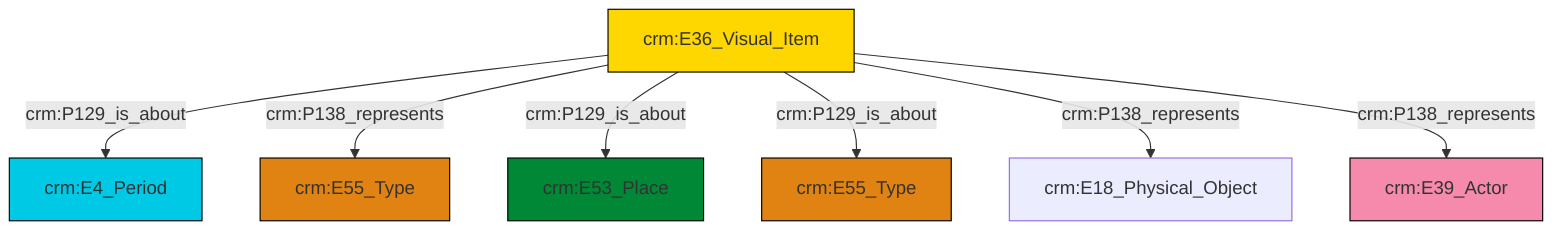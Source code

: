 graph TD
classDef Literal fill:#f2f2f2,stroke:#000000;
classDef CRM_Entity fill:#FFFFFF,stroke:#000000;
classDef Temporal_Entity fill:#00C9E6, stroke:#000000;
classDef Type fill:#E18312, stroke:#000000;
classDef Time-Span fill:#2C9C91, stroke:#000000;
classDef Appellation fill:#FFEB7F, stroke:#000000;
classDef Place fill:#008836, stroke:#000000;
classDef Persistent_Item fill:#B266B2, stroke:#000000;
classDef Conceptual_Object fill:#FFD700, stroke:#000000;
classDef Physical_Thing fill:#D2B48C, stroke:#000000;
classDef Actor fill:#f58aad, stroke:#000000;
classDef PC_Classes fill:#4ce600, stroke:#000000;
classDef Multi fill:#cccccc,stroke:#000000;

0["crm:E36_Visual_Item"]:::Conceptual_Object -->|crm:P129_is_about| 1["crm:E4_Period"]:::Temporal_Entity
0["crm:E36_Visual_Item"]:::Conceptual_Object -->|crm:P138_represents| 4["crm:E55_Type"]:::Type
0["crm:E36_Visual_Item"]:::Conceptual_Object -->|crm:P129_is_about| 5["crm:E53_Place"]:::Place
0["crm:E36_Visual_Item"]:::Conceptual_Object -->|crm:P129_is_about| 2["crm:E55_Type"]:::Type
0["crm:E36_Visual_Item"]:::Conceptual_Object -->|crm:P138_represents| 7["crm:E18_Physical_Object"]:::Default
0["crm:E36_Visual_Item"]:::Conceptual_Object -->|crm:P138_represents| 11["crm:E39_Actor"]:::Actor
